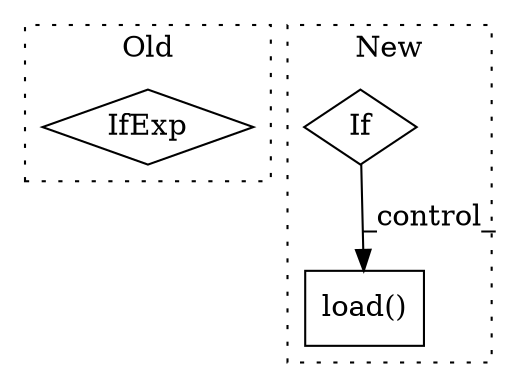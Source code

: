 digraph G {
subgraph cluster0 {
1 [label="IfExp" a="51" s="737,755" l="4,6" shape="diamond"];
label = "Old";
style="dotted";
}
subgraph cluster1 {
2 [label="load()" a="75" s="958,986" l="10,1" shape="box"];
3 [label="If" a="96" s="921" l="3" shape="diamond"];
label = "New";
style="dotted";
}
3 -> 2 [label="_control_"];
}